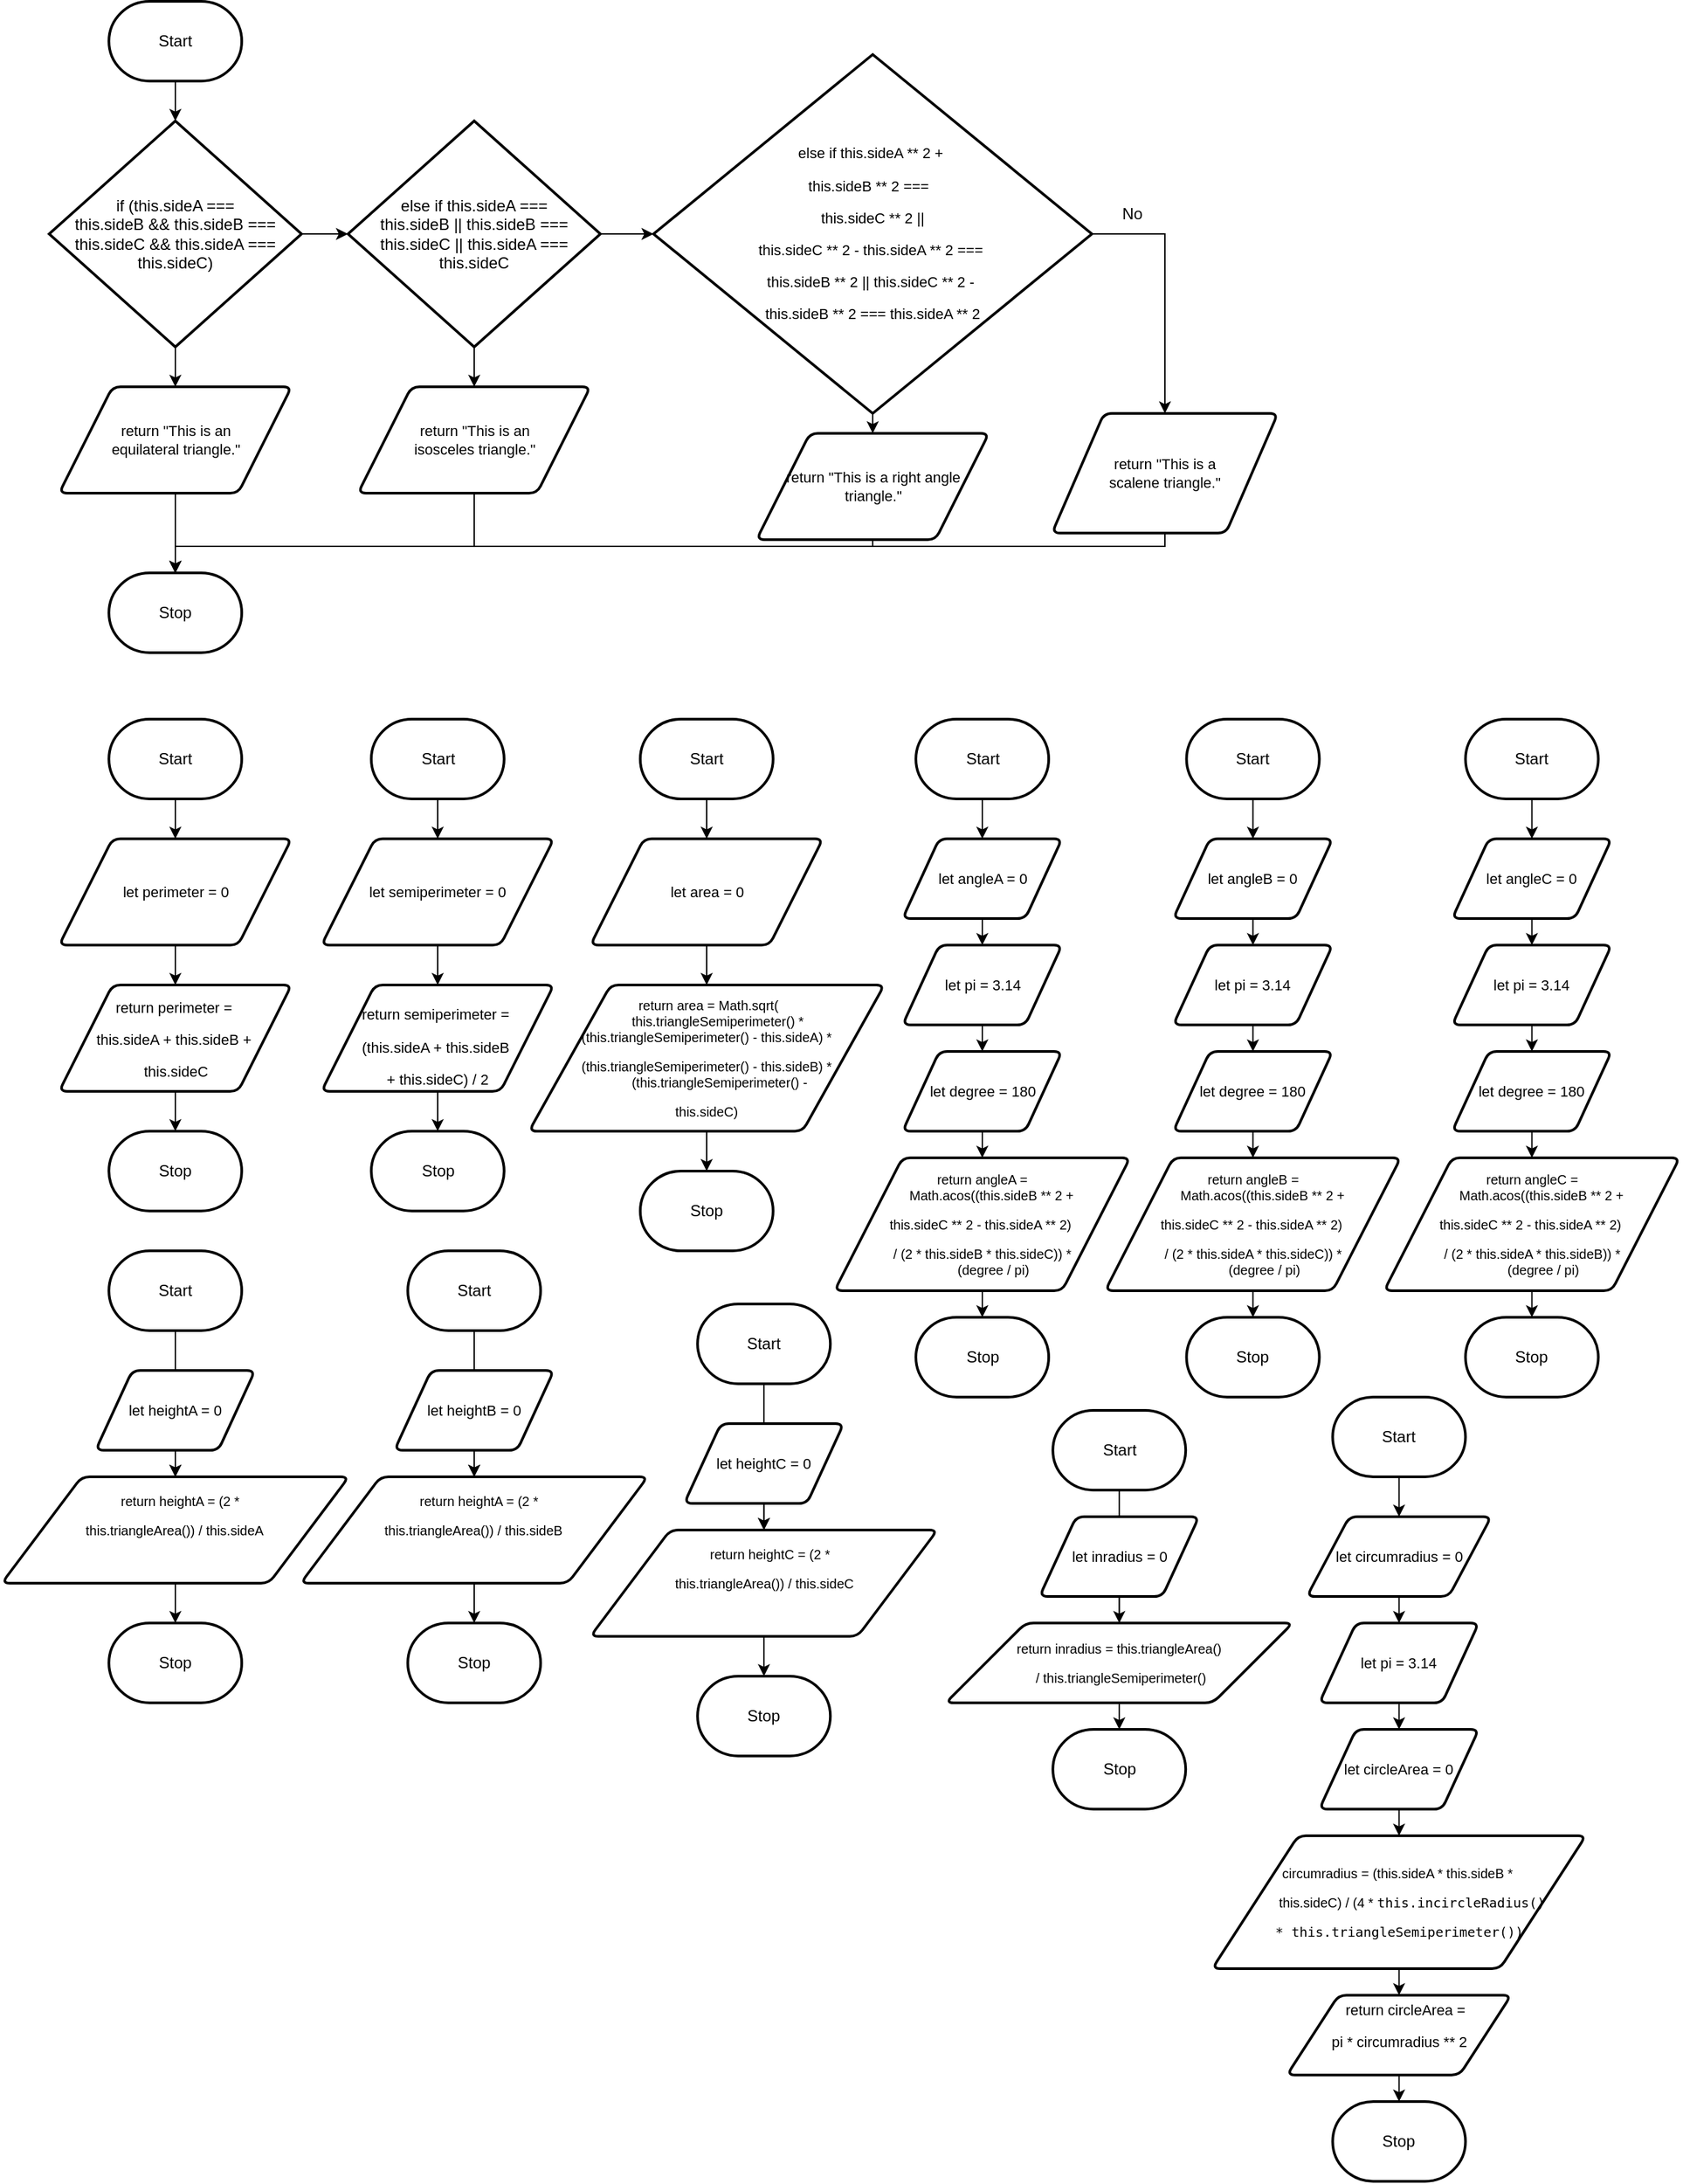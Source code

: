 <mxfile>
    <diagram id="XbohCqr-4OWFWVRMvJf-" name="Page-1">
        <mxGraphModel dx="1082" dy="749" grid="1" gridSize="10" guides="1" tooltips="1" connect="1" arrows="1" fold="1" page="1" pageScale="1" pageWidth="850" pageHeight="1100" math="0" shadow="0">
            <root>
                <mxCell id="0"/>
                <mxCell id="1" parent="0"/>
                <mxCell id="4" value="" style="edgeStyle=none;html=1;fontFamily=Helvetica;" parent="1" source="2" target="3" edge="1">
                    <mxGeometry relative="1" as="geometry"/>
                </mxCell>
                <mxCell id="2" value="Start" style="strokeWidth=2;html=1;shape=mxgraph.flowchart.terminator;whiteSpace=wrap;" parent="1" vertex="1">
                    <mxGeometry x="110" y="60" width="100" height="60" as="geometry"/>
                </mxCell>
                <mxCell id="7" value="" style="edgeStyle=none;html=1;fontFamily=Helvetica;fontSize=11;" parent="1" source="3" target="5" edge="1">
                    <mxGeometry relative="1" as="geometry"/>
                </mxCell>
                <mxCell id="14" value="" style="edgeStyle=none;html=1;fontFamily=Helvetica;fontSize=11;" parent="1" source="3" target="12" edge="1">
                    <mxGeometry relative="1" as="geometry"/>
                </mxCell>
                <mxCell id="3" value="&lt;font color=&quot;#000000&quot;&gt;&lt;span class=&quot;pl-k&quot; style=&quot;box-sizing: border-box&quot;&gt;if&lt;/span&gt; &lt;span class=&quot;pl-kos&quot; style=&quot;box-sizing: border-box&quot;&gt;(&lt;/span&gt;&lt;span class=&quot;pl-smi&quot; style=&quot;box-sizing: border-box&quot;&gt;this&lt;/span&gt;&lt;span class=&quot;pl-kos&quot; style=&quot;box-sizing: border-box&quot;&gt;.&lt;/span&gt;&lt;span class=&quot;pl-c1&quot; style=&quot;box-sizing: border-box&quot;&gt;sideA&lt;/span&gt; &lt;span class=&quot;pl-c1&quot; style=&quot;box-sizing: border-box&quot;&gt;===&lt;/span&gt; &lt;br&gt;&lt;span class=&quot;pl-smi&quot; style=&quot;box-sizing: border-box&quot;&gt;this&lt;/span&gt;&lt;span class=&quot;pl-kos&quot; style=&quot;box-sizing: border-box&quot;&gt;.&lt;/span&gt;&lt;span class=&quot;pl-c1&quot; style=&quot;box-sizing: border-box&quot;&gt;sideB&lt;/span&gt; &lt;span class=&quot;pl-c1&quot; style=&quot;box-sizing: border-box&quot;&gt;&amp;amp;&amp;amp;&lt;/span&gt; &lt;span class=&quot;pl-smi&quot; style=&quot;box-sizing: border-box&quot;&gt;this&lt;/span&gt;&lt;span class=&quot;pl-kos&quot; style=&quot;box-sizing: border-box&quot;&gt;.&lt;/span&gt;&lt;span class=&quot;pl-c1&quot; style=&quot;box-sizing: border-box&quot;&gt;sideB&lt;/span&gt; &lt;span class=&quot;pl-c1&quot; style=&quot;box-sizing: border-box&quot;&gt;===&lt;/span&gt; &lt;br&gt;&lt;span class=&quot;pl-smi&quot; style=&quot;box-sizing: border-box&quot;&gt;this&lt;/span&gt;&lt;span class=&quot;pl-kos&quot; style=&quot;box-sizing: border-box&quot;&gt;.&lt;/span&gt;&lt;span class=&quot;pl-c1&quot; style=&quot;box-sizing: border-box&quot;&gt;sideC&lt;/span&gt; &lt;span class=&quot;pl-c1&quot; style=&quot;box-sizing: border-box&quot;&gt;&amp;amp;&amp;amp;&lt;/span&gt; &lt;span class=&quot;pl-smi&quot; style=&quot;box-sizing: border-box&quot;&gt;this&lt;/span&gt;&lt;span class=&quot;pl-kos&quot; style=&quot;box-sizing: border-box&quot;&gt;.&lt;/span&gt;&lt;span class=&quot;pl-c1&quot; style=&quot;box-sizing: border-box&quot;&gt;sideA&lt;/span&gt; &lt;span class=&quot;pl-c1&quot; style=&quot;box-sizing: border-box&quot;&gt;===&lt;/span&gt; &lt;span class=&quot;pl-smi&quot; style=&quot;box-sizing: border-box&quot;&gt;this&lt;/span&gt;&lt;span class=&quot;pl-kos&quot; style=&quot;box-sizing: border-box&quot;&gt;.&lt;/span&gt;&lt;span class=&quot;pl-c1&quot; style=&quot;box-sizing: border-box&quot;&gt;sideC&lt;/span&gt;&lt;span class=&quot;pl-kos&quot; style=&quot;box-sizing: border-box&quot;&gt;)&lt;/span&gt;&lt;/font&gt;" style="strokeWidth=2;html=1;shape=mxgraph.flowchart.decision;whiteSpace=wrap;" parent="1" vertex="1">
                    <mxGeometry x="65" y="150" width="190" height="170" as="geometry"/>
                </mxCell>
                <mxCell id="8" value="" style="edgeStyle=none;html=1;fontFamily=Helvetica;fontSize=11;" parent="1" source="5" target="6" edge="1">
                    <mxGeometry relative="1" as="geometry"/>
                </mxCell>
                <mxCell id="13" value="" style="edgeStyle=none;html=1;fontFamily=Helvetica;fontSize=11;" parent="1" source="5" target="10" edge="1">
                    <mxGeometry relative="1" as="geometry"/>
                </mxCell>
                <mxCell id="5" value="&lt;font color=&quot;#000000&quot;&gt;&lt;span class=&quot;pl-k&quot; style=&quot;box-sizing: border-box ; font-family: , , &amp;#34;sf mono&amp;#34; , &amp;#34;menlo&amp;#34; , &amp;#34;consolas&amp;#34; , &amp;#34;liberation mono&amp;#34; , monospace&quot;&gt;else&lt;/span&gt; &lt;span class=&quot;pl-k&quot; style=&quot;box-sizing: border-box ; font-family: , , &amp;#34;sf mono&amp;#34; , &amp;#34;menlo&amp;#34; , &amp;#34;consolas&amp;#34; , &amp;#34;liberation mono&amp;#34; , monospace&quot;&gt;if&lt;/span&gt; &lt;span class=&quot;pl-smi&quot; style=&quot;box-sizing: border-box&quot;&gt;this&lt;/span&gt;&lt;span class=&quot;pl-kos&quot; style=&quot;box-sizing: border-box&quot;&gt;.&lt;/span&gt;&lt;span class=&quot;pl-c1&quot; style=&quot;box-sizing: border-box ; font-family: , , &amp;#34;sf mono&amp;#34; , &amp;#34;menlo&amp;#34; , &amp;#34;consolas&amp;#34; , &amp;#34;liberation mono&amp;#34; , monospace&quot;&gt;sideA&lt;/span&gt; &lt;span class=&quot;pl-c1&quot; style=&quot;box-sizing: border-box ; font-family: , , &amp;#34;sf mono&amp;#34; , &amp;#34;menlo&amp;#34; , &amp;#34;consolas&amp;#34; , &amp;#34;liberation mono&amp;#34; , monospace&quot;&gt;===&lt;/span&gt; &lt;br&gt;&lt;span class=&quot;pl-smi&quot; style=&quot;box-sizing: border-box&quot;&gt;this&lt;/span&gt;&lt;span class=&quot;pl-kos&quot; style=&quot;box-sizing: border-box&quot;&gt;.&lt;/span&gt;&lt;span class=&quot;pl-c1&quot; style=&quot;box-sizing: border-box ; font-family: , , &amp;#34;sf mono&amp;#34; , &amp;#34;menlo&amp;#34; , &amp;#34;consolas&amp;#34; , &amp;#34;liberation mono&amp;#34; , monospace&quot;&gt;sideB&lt;/span&gt; &lt;span class=&quot;pl-c1&quot; style=&quot;box-sizing: border-box ; font-family: , , &amp;#34;sf mono&amp;#34; , &amp;#34;menlo&amp;#34; , &amp;#34;consolas&amp;#34; , &amp;#34;liberation mono&amp;#34; , monospace&quot;&gt;||&lt;/span&gt; &lt;span class=&quot;pl-smi&quot; style=&quot;box-sizing: border-box&quot;&gt;this&lt;/span&gt;&lt;span class=&quot;pl-kos&quot; style=&quot;box-sizing: border-box&quot;&gt;.&lt;/span&gt;&lt;span class=&quot;pl-c1&quot; style=&quot;box-sizing: border-box ; font-family: , , &amp;#34;sf mono&amp;#34; , &amp;#34;menlo&amp;#34; , &amp;#34;consolas&amp;#34; , &amp;#34;liberation mono&amp;#34; , monospace&quot;&gt;sideB&lt;/span&gt; &lt;span class=&quot;pl-c1&quot; style=&quot;box-sizing: border-box ; font-family: , , &amp;#34;sf mono&amp;#34; , &amp;#34;menlo&amp;#34; , &amp;#34;consolas&amp;#34; , &amp;#34;liberation mono&amp;#34; , monospace&quot;&gt;===&lt;/span&gt; &lt;br&gt;&lt;span class=&quot;pl-smi&quot; style=&quot;box-sizing: border-box&quot;&gt;this&lt;/span&gt;&lt;span class=&quot;pl-kos&quot; style=&quot;box-sizing: border-box&quot;&gt;.&lt;/span&gt;&lt;span class=&quot;pl-c1&quot; style=&quot;box-sizing: border-box ; font-family: , , &amp;#34;sf mono&amp;#34; , &amp;#34;menlo&amp;#34; , &amp;#34;consolas&amp;#34; , &amp;#34;liberation mono&amp;#34; , monospace&quot;&gt;sideC&lt;/span&gt; &lt;span class=&quot;pl-c1&quot; style=&quot;box-sizing: border-box ; font-family: , , &amp;#34;sf mono&amp;#34; , &amp;#34;menlo&amp;#34; , &amp;#34;consolas&amp;#34; , &amp;#34;liberation mono&amp;#34; , monospace&quot;&gt;||&lt;/span&gt; &lt;span class=&quot;pl-smi&quot; style=&quot;box-sizing: border-box&quot;&gt;this&lt;/span&gt;&lt;span class=&quot;pl-kos&quot; style=&quot;box-sizing: border-box&quot;&gt;.&lt;/span&gt;&lt;span class=&quot;pl-c1&quot; style=&quot;box-sizing: border-box ; font-family: , , &amp;#34;sf mono&amp;#34; , &amp;#34;menlo&amp;#34; , &amp;#34;consolas&amp;#34; , &amp;#34;liberation mono&amp;#34; , monospace&quot;&gt;sideA&lt;/span&gt; &lt;span class=&quot;pl-c1&quot; style=&quot;box-sizing: border-box ; font-family: , , &amp;#34;sf mono&amp;#34; , &amp;#34;menlo&amp;#34; , &amp;#34;consolas&amp;#34; , &amp;#34;liberation mono&amp;#34; , monospace&quot;&gt;===&lt;/span&gt; &lt;span class=&quot;pl-smi&quot; style=&quot;box-sizing: border-box&quot;&gt;this&lt;/span&gt;&lt;span class=&quot;pl-kos&quot; style=&quot;box-sizing: border-box&quot;&gt;.&lt;/span&gt;&lt;span class=&quot;pl-c1&quot; style=&quot;box-sizing: border-box ; font-family: , , &amp;#34;sf mono&amp;#34; , &amp;#34;menlo&amp;#34; , &amp;#34;consolas&amp;#34; , &amp;#34;liberation mono&amp;#34; , monospace&quot;&gt;sideC&lt;/span&gt;&lt;/font&gt;" style="strokeWidth=2;html=1;shape=mxgraph.flowchart.decision;whiteSpace=wrap;" parent="1" vertex="1">
                    <mxGeometry x="290" y="150" width="190" height="170" as="geometry"/>
                </mxCell>
                <mxCell id="16" value="" style="edgeStyle=none;html=1;fontFamily=Helvetica;fontSize=11;" parent="1" source="6" target="15" edge="1">
                    <mxGeometry relative="1" as="geometry"/>
                </mxCell>
                <mxCell id="19" style="edgeStyle=none;rounded=0;html=1;entryX=0.5;entryY=0;entryDx=0;entryDy=0;exitX=1;exitY=0.5;exitDx=0;exitDy=0;exitPerimeter=0;" parent="1" source="6" target="17" edge="1">
                    <mxGeometry relative="1" as="geometry">
                        <Array as="points">
                            <mxPoint x="905" y="235"/>
                        </Array>
                    </mxGeometry>
                </mxCell>
                <mxCell id="6" value="&lt;pre style=&quot;overflow-wrap: break-word ; font-size: 11px&quot;&gt;&lt;font face=&quot;Helvetica&quot; style=&quot;font-size: 11px&quot; color=&quot;#000000&quot;&gt;else if this.sideA ** 2 + &lt;/font&gt;&lt;/pre&gt;&lt;pre style=&quot;overflow-wrap: break-word ; font-size: 11px&quot;&gt;&lt;font face=&quot;Helvetica&quot; style=&quot;font-size: 11px&quot; color=&quot;#000000&quot;&gt;this.sideB ** 2 ===  &lt;/font&gt;&lt;/pre&gt;&lt;pre style=&quot;overflow-wrap: break-word ; font-size: 11px&quot;&gt;&lt;font face=&quot;Helvetica&quot; style=&quot;font-size: 11px&quot; color=&quot;#000000&quot;&gt;this.sideC ** 2 ||&lt;/font&gt;&lt;/pre&gt;&lt;pre style=&quot;overflow-wrap: break-word ; font-size: 11px&quot;&gt;&lt;font face=&quot;Helvetica&quot; style=&quot;font-size: 11px&quot; color=&quot;#000000&quot;&gt;this.sideC ** 2 - this.sideA ** 2 === &lt;/font&gt;&lt;/pre&gt;&lt;pre style=&quot;overflow-wrap: break-word ; font-size: 11px&quot;&gt;&lt;font face=&quot;Helvetica&quot; style=&quot;font-size: 11px&quot; color=&quot;#000000&quot;&gt;this.sideB ** 2 || this.sideC ** 2 - &lt;/font&gt;&lt;/pre&gt;&lt;pre style=&quot;overflow-wrap: break-word ; font-size: 11px&quot;&gt;&lt;font face=&quot;Helvetica&quot; style=&quot;font-size: 11px&quot; color=&quot;#000000&quot;&gt;this.sideB ** 2 === this.sideA ** 2&lt;/font&gt;&lt;span style=&quot;color: rgb(255 , 255 , 255) ; font-size: 11px&quot;&gt;&lt;br&gt;&lt;/span&gt;&lt;/pre&gt;" style="strokeWidth=2;html=1;shape=mxgraph.flowchart.decision;whiteSpace=wrap;" parent="1" vertex="1">
                    <mxGeometry x="520" y="100" width="330" height="270" as="geometry"/>
                </mxCell>
                <mxCell id="22" style="edgeStyle=none;rounded=0;html=1;entryX=0.5;entryY=0;entryDx=0;entryDy=0;entryPerimeter=0;" parent="1" source="10" target="20" edge="1">
                    <mxGeometry relative="1" as="geometry">
                        <Array as="points">
                            <mxPoint x="385" y="470"/>
                            <mxPoint x="160" y="470"/>
                        </Array>
                    </mxGeometry>
                </mxCell>
                <mxCell id="10" value="return &quot;This is an &lt;br&gt;isosceles triangle.&quot;" style="shape=parallelogram;html=1;strokeWidth=2;perimeter=parallelogramPerimeter;whiteSpace=wrap;rounded=1;arcSize=12;size=0.23;labelBackgroundColor=none;fontFamily=Helvetica;fontSize=11;" parent="1" vertex="1">
                    <mxGeometry x="297.5" y="350" width="175" height="80" as="geometry"/>
                </mxCell>
                <mxCell id="21" value="" style="edgeStyle=none;rounded=0;html=1;" parent="1" source="12" target="20" edge="1">
                    <mxGeometry relative="1" as="geometry"/>
                </mxCell>
                <mxCell id="12" value="return &quot;This is an &lt;br&gt;equilateral triangle.&quot;" style="shape=parallelogram;html=1;strokeWidth=2;perimeter=parallelogramPerimeter;whiteSpace=wrap;rounded=1;arcSize=12;size=0.23;labelBackgroundColor=none;fontFamily=Helvetica;fontSize=11;" parent="1" vertex="1">
                    <mxGeometry x="72.5" y="350" width="175" height="80" as="geometry"/>
                </mxCell>
                <mxCell id="24" style="edgeStyle=none;rounded=0;html=1;entryX=0.5;entryY=0;entryDx=0;entryDy=0;entryPerimeter=0;" parent="1" source="15" target="20" edge="1">
                    <mxGeometry relative="1" as="geometry">
                        <Array as="points">
                            <mxPoint x="685" y="470"/>
                            <mxPoint x="160" y="470"/>
                        </Array>
                    </mxGeometry>
                </mxCell>
                <mxCell id="15" value="return &quot;This is a right angle triangle.&quot;" style="shape=parallelogram;html=1;strokeWidth=2;perimeter=parallelogramPerimeter;whiteSpace=wrap;rounded=1;arcSize=12;size=0.23;labelBackgroundColor=none;fontFamily=Helvetica;fontSize=11;" parent="1" vertex="1">
                    <mxGeometry x="597.5" y="385" width="175" height="80" as="geometry"/>
                </mxCell>
                <mxCell id="25" style="edgeStyle=none;rounded=0;html=1;entryX=0.5;entryY=0;entryDx=0;entryDy=0;entryPerimeter=0;" parent="1" source="17" target="20" edge="1">
                    <mxGeometry relative="1" as="geometry">
                        <Array as="points">
                            <mxPoint x="905" y="470"/>
                            <mxPoint x="160" y="470"/>
                        </Array>
                    </mxGeometry>
                </mxCell>
                <mxCell id="17" value="return &quot;This is a &lt;br&gt;scalene triangle.&quot;" style="shape=parallelogram;html=1;strokeWidth=2;perimeter=parallelogramPerimeter;whiteSpace=wrap;rounded=1;arcSize=12;size=0.23;labelBackgroundColor=none;fontFamily=Helvetica;fontSize=11;" parent="1" vertex="1">
                    <mxGeometry x="820" y="370" width="170" height="90" as="geometry"/>
                </mxCell>
                <mxCell id="20" value="Stop" style="strokeWidth=2;html=1;shape=mxgraph.flowchart.terminator;whiteSpace=wrap;" parent="1" vertex="1">
                    <mxGeometry x="110" y="490" width="100" height="60" as="geometry"/>
                </mxCell>
                <mxCell id="29" value="" style="edgeStyle=none;rounded=0;html=1;" parent="1" source="27" target="28" edge="1">
                    <mxGeometry relative="1" as="geometry"/>
                </mxCell>
                <mxCell id="27" value="Start" style="strokeWidth=2;html=1;shape=mxgraph.flowchart.terminator;whiteSpace=wrap;" parent="1" vertex="1">
                    <mxGeometry x="110" y="600" width="100" height="60" as="geometry"/>
                </mxCell>
                <mxCell id="31" value="" style="edgeStyle=none;rounded=0;html=1;fontFamily=Helvetica;" parent="1" source="28" target="30" edge="1">
                    <mxGeometry relative="1" as="geometry"/>
                </mxCell>
                <mxCell id="28" value="let perimeter = 0" style="shape=parallelogram;html=1;strokeWidth=2;perimeter=parallelogramPerimeter;whiteSpace=wrap;rounded=1;arcSize=12;size=0.23;labelBackgroundColor=none;fontFamily=Helvetica;fontSize=11;" parent="1" vertex="1">
                    <mxGeometry x="72.5" y="690" width="175" height="80" as="geometry"/>
                </mxCell>
                <mxCell id="33" value="" style="edgeStyle=none;rounded=0;html=1;fontFamily=Helvetica;" parent="1" source="30" target="32" edge="1">
                    <mxGeometry relative="1" as="geometry"/>
                </mxCell>
                <mxCell id="30" value="&lt;font color=&quot;#000000&quot;&gt;&lt;br&gt;return perimeter =&amp;nbsp;&lt;br&gt;&lt;/font&gt;&lt;pre style=&quot;overflow-wrap: break-word&quot;&gt;&lt;font face=&quot;Helvetica&quot; color=&quot;#000000&quot;&gt;this.sideA + this.sideB + &lt;/font&gt;&lt;/pre&gt;&lt;pre style=&quot;overflow-wrap: break-word&quot;&gt;&lt;font face=&quot;Helvetica&quot; color=&quot;#000000&quot;&gt;this.sideC&lt;/font&gt;&lt;/pre&gt;" style="shape=parallelogram;html=1;strokeWidth=2;perimeter=parallelogramPerimeter;whiteSpace=wrap;rounded=1;arcSize=12;size=0.23;labelBackgroundColor=none;fontFamily=Helvetica;fontSize=11;" parent="1" vertex="1">
                    <mxGeometry x="72.5" y="800" width="175" height="80" as="geometry"/>
                </mxCell>
                <mxCell id="32" value="Stop" style="strokeWidth=2;html=1;shape=mxgraph.flowchart.terminator;whiteSpace=wrap;" parent="1" vertex="1">
                    <mxGeometry x="110" y="910" width="100" height="60" as="geometry"/>
                </mxCell>
                <mxCell id="34" value="" style="edgeStyle=none;rounded=0;html=1;" parent="1" source="35" target="37" edge="1">
                    <mxGeometry relative="1" as="geometry"/>
                </mxCell>
                <mxCell id="35" value="Start" style="strokeWidth=2;html=1;shape=mxgraph.flowchart.terminator;whiteSpace=wrap;" parent="1" vertex="1">
                    <mxGeometry x="307.5" y="600" width="100" height="60" as="geometry"/>
                </mxCell>
                <mxCell id="36" value="" style="edgeStyle=none;rounded=0;html=1;fontFamily=Helvetica;" parent="1" source="37" target="39" edge="1">
                    <mxGeometry relative="1" as="geometry"/>
                </mxCell>
                <mxCell id="37" value="let semiperimeter = 0" style="shape=parallelogram;html=1;strokeWidth=2;perimeter=parallelogramPerimeter;whiteSpace=wrap;rounded=1;arcSize=12;size=0.23;labelBackgroundColor=none;fontFamily=Helvetica;fontSize=11;" parent="1" vertex="1">
                    <mxGeometry x="270" y="690" width="175" height="80" as="geometry"/>
                </mxCell>
                <mxCell id="38" value="" style="edgeStyle=none;rounded=0;html=1;fontFamily=Helvetica;" parent="1" source="39" target="40" edge="1">
                    <mxGeometry relative="1" as="geometry"/>
                </mxCell>
                <mxCell id="39" value="&lt;font color=&quot;#000000&quot;&gt;&lt;br&gt;&lt;/font&gt;&lt;pre style=&quot;overflow-wrap: break-word&quot;&gt;&lt;font face=&quot;Helvetica&quot; color=&quot;#000000&quot;&gt;return semiperimeter = &lt;/font&gt;&lt;/pre&gt;&lt;pre style=&quot;overflow-wrap: break-word&quot;&gt;&lt;font face=&quot;Helvetica&quot; color=&quot;#000000&quot;&gt;(this.sideA + this.sideB &lt;/font&gt;&lt;/pre&gt;&lt;pre style=&quot;overflow-wrap: break-word&quot;&gt;&lt;font face=&quot;Helvetica&quot; color=&quot;#000000&quot;&gt;+ this.sideC) / 2&lt;/font&gt;&lt;/pre&gt;" style="shape=parallelogram;html=1;strokeWidth=2;perimeter=parallelogramPerimeter;whiteSpace=wrap;rounded=1;arcSize=12;size=0.23;labelBackgroundColor=none;fontFamily=Helvetica;fontSize=11;" parent="1" vertex="1">
                    <mxGeometry x="270" y="800" width="175" height="80" as="geometry"/>
                </mxCell>
                <mxCell id="40" value="Stop" style="strokeWidth=2;html=1;shape=mxgraph.flowchart.terminator;whiteSpace=wrap;" parent="1" vertex="1">
                    <mxGeometry x="307.5" y="910" width="100" height="60" as="geometry"/>
                </mxCell>
                <mxCell id="41" value="" style="edgeStyle=none;rounded=0;html=1;" parent="1" source="42" target="44" edge="1">
                    <mxGeometry relative="1" as="geometry"/>
                </mxCell>
                <mxCell id="42" value="Start" style="strokeWidth=2;html=1;shape=mxgraph.flowchart.terminator;whiteSpace=wrap;" parent="1" vertex="1">
                    <mxGeometry x="510" y="600" width="100" height="60" as="geometry"/>
                </mxCell>
                <mxCell id="48" value="" style="edgeStyle=none;rounded=0;html=1;fontFamily=Helvetica;fontSize=10;" parent="1" source="44" target="46" edge="1">
                    <mxGeometry relative="1" as="geometry"/>
                </mxCell>
                <mxCell id="44" value="let area = 0" style="shape=parallelogram;html=1;strokeWidth=2;perimeter=parallelogramPerimeter;whiteSpace=wrap;rounded=1;arcSize=12;size=0.23;labelBackgroundColor=none;fontFamily=Helvetica;fontSize=11;" parent="1" vertex="1">
                    <mxGeometry x="472.5" y="690" width="175" height="80" as="geometry"/>
                </mxCell>
                <mxCell id="49" value="" style="edgeStyle=none;rounded=0;html=1;fontFamily=Helvetica;fontSize=10;" parent="1" source="46" target="47" edge="1">
                    <mxGeometry relative="1" as="geometry"/>
                </mxCell>
                <mxCell id="46" value="&lt;pre style=&quot;overflow-wrap: break-word ; font-size: 10px&quot;&gt;&lt;font face=&quot;Helvetica&quot; style=&quot;font-size: 10px&quot; color=&quot;#000000&quot;&gt; return area = Math.sqrt(&lt;br&gt;      this.triangleSemiperimeter() *&lt;br&gt;        (this.triangleSemiperimeter() - this.sideA) *        &lt;/font&gt;&lt;/pre&gt;&lt;pre style=&quot;overflow-wrap: break-word ; font-size: 10px&quot;&gt;&lt;font face=&quot;Helvetica&quot; style=&quot;font-size: 10px&quot; color=&quot;#000000&quot;&gt;(this.triangleSemiperimeter() - this.sideB) *&lt;br&gt;        (this.triangleSemiperimeter() - &lt;/font&gt;&lt;/pre&gt;&lt;pre style=&quot;overflow-wrap: break-word ; font-size: 10px&quot;&gt;&lt;font face=&quot;Helvetica&quot; style=&quot;font-size: 10px&quot; color=&quot;#000000&quot;&gt;this.sideC)&lt;/font&gt;&lt;/pre&gt;" style="shape=parallelogram;html=1;strokeWidth=2;perimeter=parallelogramPerimeter;whiteSpace=wrap;rounded=1;arcSize=12;size=0.23;labelBackgroundColor=none;fontFamily=Helvetica;fontSize=11;" parent="1" vertex="1">
                    <mxGeometry x="426.25" y="800" width="267.5" height="110" as="geometry"/>
                </mxCell>
                <mxCell id="47" value="Stop" style="strokeWidth=2;html=1;shape=mxgraph.flowchart.terminator;whiteSpace=wrap;" parent="1" vertex="1">
                    <mxGeometry x="510" y="940" width="100" height="60" as="geometry"/>
                </mxCell>
                <mxCell id="51" value="" style="edgeStyle=none;rounded=0;html=1;" parent="1" source="52" target="54" edge="1">
                    <mxGeometry relative="1" as="geometry"/>
                </mxCell>
                <mxCell id="52" value="Start" style="strokeWidth=2;html=1;shape=mxgraph.flowchart.terminator;whiteSpace=wrap;" parent="1" vertex="1">
                    <mxGeometry x="717.5" y="600" width="100" height="60" as="geometry"/>
                </mxCell>
                <mxCell id="60" value="" style="edgeStyle=none;rounded=0;html=1;fontFamily=Helvetica;fontSize=10;" parent="1" source="54" target="59" edge="1">
                    <mxGeometry relative="1" as="geometry"/>
                </mxCell>
                <mxCell id="54" value="let angleA = 0" style="shape=parallelogram;html=1;strokeWidth=2;perimeter=parallelogramPerimeter;whiteSpace=wrap;rounded=1;arcSize=12;size=0.23;labelBackgroundColor=none;fontFamily=Helvetica;fontSize=11;" parent="1" vertex="1">
                    <mxGeometry x="707.5" y="690" width="120" height="60" as="geometry"/>
                </mxCell>
                <mxCell id="57" value="Stop" style="strokeWidth=2;html=1;shape=mxgraph.flowchart.terminator;whiteSpace=wrap;" parent="1" vertex="1">
                    <mxGeometry x="717.5" y="1050" width="100" height="60" as="geometry"/>
                </mxCell>
                <mxCell id="62" value="" style="edgeStyle=none;rounded=0;html=1;fontFamily=Helvetica;fontSize=10;" parent="1" source="59" target="61" edge="1">
                    <mxGeometry relative="1" as="geometry"/>
                </mxCell>
                <mxCell id="59" value="let pi = 3.14" style="shape=parallelogram;html=1;strokeWidth=2;perimeter=parallelogramPerimeter;whiteSpace=wrap;rounded=1;arcSize=12;size=0.23;labelBackgroundColor=none;fontFamily=Helvetica;fontSize=11;" parent="1" vertex="1">
                    <mxGeometry x="707.5" y="770" width="120" height="60" as="geometry"/>
                </mxCell>
                <mxCell id="64" value="" style="edgeStyle=none;html=1;fontFamily=Helvetica;" parent="1" source="61" target="63" edge="1">
                    <mxGeometry relative="1" as="geometry"/>
                </mxCell>
                <mxCell id="61" value="let degree = 180" style="shape=parallelogram;html=1;strokeWidth=2;perimeter=parallelogramPerimeter;whiteSpace=wrap;rounded=1;arcSize=12;size=0.23;labelBackgroundColor=none;fontFamily=Helvetica;fontSize=11;" parent="1" vertex="1">
                    <mxGeometry x="707.5" y="850" width="120" height="60" as="geometry"/>
                </mxCell>
                <mxCell id="65" value="" style="edgeStyle=none;html=1;fontFamily=Helvetica;" parent="1" source="63" target="57" edge="1">
                    <mxGeometry relative="1" as="geometry"/>
                </mxCell>
                <mxCell id="63" value="&lt;pre style=&quot;overflow-wrap: break-word ; font-size: 10px&quot;&gt;&lt;pre style=&quot;overflow-wrap: break-word&quot;&gt;&lt;font face=&quot;Helvetica&quot; color=&quot;#000000&quot;&gt;return angleA =&lt;br&gt;      Math.acos((this.sideB ** 2 + &lt;/font&gt;&lt;/pre&gt;&lt;pre style=&quot;overflow-wrap: break-word&quot;&gt;&lt;font face=&quot;Helvetica&quot; color=&quot;#000000&quot;&gt;this.sideC ** 2 - this.sideA ** 2) &lt;/font&gt;&lt;/pre&gt;&lt;pre style=&quot;overflow-wrap: break-word&quot;&gt;&lt;font face=&quot;Helvetica&quot; color=&quot;#000000&quot;&gt;/ (2 * this.sideB * this.sideC)) *&lt;br&gt;      (degree / pi)&lt;/font&gt;&lt;/pre&gt;&lt;/pre&gt;" style="shape=parallelogram;html=1;strokeWidth=2;perimeter=parallelogramPerimeter;whiteSpace=wrap;rounded=1;arcSize=12;size=0.23;labelBackgroundColor=none;fontFamily=Helvetica;fontSize=11;" parent="1" vertex="1">
                    <mxGeometry x="656.25" y="930" width="222.5" height="100" as="geometry"/>
                </mxCell>
                <mxCell id="66" value="" style="edgeStyle=none;rounded=0;html=1;" parent="1" source="67" target="69" edge="1">
                    <mxGeometry relative="1" as="geometry"/>
                </mxCell>
                <mxCell id="67" value="Start" style="strokeWidth=2;html=1;shape=mxgraph.flowchart.terminator;whiteSpace=wrap;" parent="1" vertex="1">
                    <mxGeometry x="921.25" y="600" width="100" height="60" as="geometry"/>
                </mxCell>
                <mxCell id="68" value="" style="edgeStyle=none;rounded=0;html=1;fontFamily=Helvetica;fontSize=10;" parent="1" source="69" target="72" edge="1">
                    <mxGeometry relative="1" as="geometry"/>
                </mxCell>
                <mxCell id="69" value="let angleB = 0" style="shape=parallelogram;html=1;strokeWidth=2;perimeter=parallelogramPerimeter;whiteSpace=wrap;rounded=1;arcSize=12;size=0.23;labelBackgroundColor=none;fontFamily=Helvetica;fontSize=11;" parent="1" vertex="1">
                    <mxGeometry x="911.25" y="690" width="120" height="60" as="geometry"/>
                </mxCell>
                <mxCell id="70" value="Stop" style="strokeWidth=2;html=1;shape=mxgraph.flowchart.terminator;whiteSpace=wrap;" parent="1" vertex="1">
                    <mxGeometry x="921.25" y="1050" width="100" height="60" as="geometry"/>
                </mxCell>
                <mxCell id="71" value="" style="edgeStyle=none;rounded=0;html=1;fontFamily=Helvetica;fontSize=10;" parent="1" source="72" target="74" edge="1">
                    <mxGeometry relative="1" as="geometry"/>
                </mxCell>
                <mxCell id="72" value="let pi = 3.14" style="shape=parallelogram;html=1;strokeWidth=2;perimeter=parallelogramPerimeter;whiteSpace=wrap;rounded=1;arcSize=12;size=0.23;labelBackgroundColor=none;fontFamily=Helvetica;fontSize=11;" parent="1" vertex="1">
                    <mxGeometry x="911.25" y="770" width="120" height="60" as="geometry"/>
                </mxCell>
                <mxCell id="73" value="" style="edgeStyle=none;html=1;fontFamily=Helvetica;" parent="1" source="74" target="76" edge="1">
                    <mxGeometry relative="1" as="geometry"/>
                </mxCell>
                <mxCell id="74" value="let degree = 180" style="shape=parallelogram;html=1;strokeWidth=2;perimeter=parallelogramPerimeter;whiteSpace=wrap;rounded=1;arcSize=12;size=0.23;labelBackgroundColor=none;fontFamily=Helvetica;fontSize=11;" parent="1" vertex="1">
                    <mxGeometry x="911.25" y="850" width="120" height="60" as="geometry"/>
                </mxCell>
                <mxCell id="75" value="" style="edgeStyle=none;html=1;fontFamily=Helvetica;" parent="1" source="76" target="70" edge="1">
                    <mxGeometry relative="1" as="geometry"/>
                </mxCell>
                <mxCell id="76" value="&lt;pre style=&quot;overflow-wrap: break-word ; font-size: 10px&quot;&gt;&lt;pre style=&quot;overflow-wrap: break-word&quot;&gt;&lt;font face=&quot;Helvetica&quot; color=&quot;#000000&quot;&gt;return angleB =&lt;br&gt;      Math.acos((this.sideB ** 2 + &lt;/font&gt;&lt;/pre&gt;&lt;pre style=&quot;overflow-wrap: break-word&quot;&gt;&lt;font face=&quot;Helvetica&quot; color=&quot;#000000&quot;&gt;this.sideC ** 2 - this.sideA ** 2) &lt;/font&gt;&lt;/pre&gt;&lt;pre style=&quot;overflow-wrap: break-word&quot;&gt;&lt;font face=&quot;Helvetica&quot; color=&quot;#000000&quot;&gt;/ (2 * this.sideA * this.sideC)) *&lt;br&gt;      (degree / pi)&lt;/font&gt;&lt;/pre&gt;&lt;/pre&gt;" style="shape=parallelogram;html=1;strokeWidth=2;perimeter=parallelogramPerimeter;whiteSpace=wrap;rounded=1;arcSize=12;size=0.23;labelBackgroundColor=none;fontFamily=Helvetica;fontSize=11;" parent="1" vertex="1">
                    <mxGeometry x="860" y="930" width="222.5" height="100" as="geometry"/>
                </mxCell>
                <mxCell id="77" value="" style="edgeStyle=none;rounded=0;html=1;" parent="1" source="78" target="80" edge="1">
                    <mxGeometry relative="1" as="geometry"/>
                </mxCell>
                <mxCell id="78" value="Start" style="strokeWidth=2;html=1;shape=mxgraph.flowchart.terminator;whiteSpace=wrap;" parent="1" vertex="1">
                    <mxGeometry x="1131.25" y="600" width="100" height="60" as="geometry"/>
                </mxCell>
                <mxCell id="79" value="" style="edgeStyle=none;rounded=0;html=1;fontFamily=Helvetica;fontSize=10;" parent="1" source="80" target="83" edge="1">
                    <mxGeometry relative="1" as="geometry"/>
                </mxCell>
                <mxCell id="80" value="let angleC = 0" style="shape=parallelogram;html=1;strokeWidth=2;perimeter=parallelogramPerimeter;whiteSpace=wrap;rounded=1;arcSize=12;size=0.23;labelBackgroundColor=none;fontFamily=Helvetica;fontSize=11;" parent="1" vertex="1">
                    <mxGeometry x="1121.25" y="690" width="120" height="60" as="geometry"/>
                </mxCell>
                <mxCell id="81" value="Stop" style="strokeWidth=2;html=1;shape=mxgraph.flowchart.terminator;whiteSpace=wrap;" parent="1" vertex="1">
                    <mxGeometry x="1131.25" y="1050" width="100" height="60" as="geometry"/>
                </mxCell>
                <mxCell id="82" value="" style="edgeStyle=none;rounded=0;html=1;fontFamily=Helvetica;fontSize=10;" parent="1" source="83" target="85" edge="1">
                    <mxGeometry relative="1" as="geometry"/>
                </mxCell>
                <mxCell id="83" value="let pi = 3.14" style="shape=parallelogram;html=1;strokeWidth=2;perimeter=parallelogramPerimeter;whiteSpace=wrap;rounded=1;arcSize=12;size=0.23;labelBackgroundColor=none;fontFamily=Helvetica;fontSize=11;" parent="1" vertex="1">
                    <mxGeometry x="1121.25" y="770" width="120" height="60" as="geometry"/>
                </mxCell>
                <mxCell id="84" value="" style="edgeStyle=none;html=1;fontFamily=Helvetica;" parent="1" source="85" target="87" edge="1">
                    <mxGeometry relative="1" as="geometry"/>
                </mxCell>
                <mxCell id="85" value="let degree = 180" style="shape=parallelogram;html=1;strokeWidth=2;perimeter=parallelogramPerimeter;whiteSpace=wrap;rounded=1;arcSize=12;size=0.23;labelBackgroundColor=none;fontFamily=Helvetica;fontSize=11;" parent="1" vertex="1">
                    <mxGeometry x="1121.25" y="850" width="120" height="60" as="geometry"/>
                </mxCell>
                <mxCell id="86" value="" style="edgeStyle=none;html=1;fontFamily=Helvetica;" parent="1" source="87" target="81" edge="1">
                    <mxGeometry relative="1" as="geometry"/>
                </mxCell>
                <mxCell id="87" value="&lt;pre style=&quot;overflow-wrap: break-word ; font-size: 10px&quot;&gt;&lt;pre style=&quot;overflow-wrap: break-word&quot;&gt;&lt;font face=&quot;Helvetica&quot; color=&quot;#000000&quot;&gt;return angleC =&lt;br&gt;      Math.acos((this.sideB ** 2 + &lt;/font&gt;&lt;/pre&gt;&lt;pre style=&quot;overflow-wrap: break-word&quot;&gt;&lt;font face=&quot;Helvetica&quot; color=&quot;#000000&quot;&gt;this.sideC ** 2 - this.sideA ** 2) &lt;/font&gt;&lt;/pre&gt;&lt;pre style=&quot;overflow-wrap: break-word&quot;&gt;&lt;font face=&quot;Helvetica&quot; color=&quot;#000000&quot;&gt;/ (2 * this.sideA * this.sideB)) *&lt;br&gt;      (degree / pi)&lt;/font&gt;&lt;/pre&gt;&lt;/pre&gt;" style="shape=parallelogram;html=1;strokeWidth=2;perimeter=parallelogramPerimeter;whiteSpace=wrap;rounded=1;arcSize=12;size=0.23;labelBackgroundColor=none;fontFamily=Helvetica;fontSize=11;" parent="1" vertex="1">
                    <mxGeometry x="1070" y="930" width="222.5" height="100" as="geometry"/>
                </mxCell>
                <mxCell id="99" value="" style="edgeStyle=none;html=1;fontFamily=Helvetica;" parent="1" source="89" target="98" edge="1">
                    <mxGeometry relative="1" as="geometry"/>
                </mxCell>
                <mxCell id="89" value="Start" style="strokeWidth=2;html=1;shape=mxgraph.flowchart.terminator;whiteSpace=wrap;" parent="1" vertex="1">
                    <mxGeometry x="110" y="1000" width="100" height="60" as="geometry"/>
                </mxCell>
                <mxCell id="90" value="" style="edgeStyle=none;rounded=0;html=1;fontFamily=Helvetica;fontSize=10;" parent="1" source="91" edge="1">
                    <mxGeometry relative="1" as="geometry">
                        <mxPoint x="160" y="1170" as="targetPoint"/>
                    </mxGeometry>
                </mxCell>
                <mxCell id="91" value="let heightA = 0" style="shape=parallelogram;html=1;strokeWidth=2;perimeter=parallelogramPerimeter;whiteSpace=wrap;rounded=1;arcSize=12;size=0.23;labelBackgroundColor=none;fontFamily=Helvetica;fontSize=11;" parent="1" vertex="1">
                    <mxGeometry x="100" y="1090" width="120" height="60" as="geometry"/>
                </mxCell>
                <mxCell id="92" value="Stop" style="strokeWidth=2;html=1;shape=mxgraph.flowchart.terminator;whiteSpace=wrap;" parent="1" vertex="1">
                    <mxGeometry x="110" y="1280" width="100" height="60" as="geometry"/>
                </mxCell>
                <mxCell id="97" value="" style="edgeStyle=none;html=1;fontFamily=Helvetica;" parent="1" source="98" target="92" edge="1">
                    <mxGeometry relative="1" as="geometry"/>
                </mxCell>
                <mxCell id="98" value="&lt;pre style=&quot;overflow-wrap: break-word ; font-size: 10px&quot;&gt;&lt;pre style=&quot;overflow-wrap: break-word&quot;&gt;&lt;pre style=&quot;overflow-wrap: break-word&quot;&gt;&lt;font face=&quot;Helvetica&quot; color=&quot;#000000&quot;&gt;    return heightA = (2 * &lt;/font&gt;&lt;/pre&gt;&lt;pre style=&quot;overflow-wrap: break-word&quot;&gt;&lt;font face=&quot;Helvetica&quot; color=&quot;#000000&quot;&gt;this.triangleArea()) / this.sideA&lt;/font&gt;&lt;/pre&gt;&lt;div style=&quot;color: rgb(255 , 255 , 255)&quot;&gt;&lt;br&gt;&lt;/div&gt;&lt;/pre&gt;&lt;/pre&gt;" style="shape=parallelogram;html=1;strokeWidth=2;perimeter=parallelogramPerimeter;whiteSpace=wrap;rounded=1;arcSize=12;size=0.23;labelBackgroundColor=none;fontFamily=Helvetica;fontSize=11;" parent="1" vertex="1">
                    <mxGeometry x="29.38" y="1170" width="261.25" height="80" as="geometry"/>
                </mxCell>
                <mxCell id="100" value="" style="edgeStyle=none;html=1;fontFamily=Helvetica;" parent="1" source="101" target="106" edge="1">
                    <mxGeometry relative="1" as="geometry"/>
                </mxCell>
                <mxCell id="101" value="Start" style="strokeWidth=2;html=1;shape=mxgraph.flowchart.terminator;whiteSpace=wrap;" parent="1" vertex="1">
                    <mxGeometry x="334.99" y="1000" width="100" height="60" as="geometry"/>
                </mxCell>
                <mxCell id="102" value="" style="edgeStyle=none;rounded=0;html=1;fontFamily=Helvetica;fontSize=10;" parent="1" source="103" edge="1">
                    <mxGeometry relative="1" as="geometry">
                        <mxPoint x="384.99" y="1170" as="targetPoint"/>
                    </mxGeometry>
                </mxCell>
                <mxCell id="103" value="let heightB = 0" style="shape=parallelogram;html=1;strokeWidth=2;perimeter=parallelogramPerimeter;whiteSpace=wrap;rounded=1;arcSize=12;size=0.23;labelBackgroundColor=none;fontFamily=Helvetica;fontSize=11;" parent="1" vertex="1">
                    <mxGeometry x="324.99" y="1090" width="120" height="60" as="geometry"/>
                </mxCell>
                <mxCell id="104" value="Stop" style="strokeWidth=2;html=1;shape=mxgraph.flowchart.terminator;whiteSpace=wrap;" parent="1" vertex="1">
                    <mxGeometry x="334.99" y="1280" width="100" height="60" as="geometry"/>
                </mxCell>
                <mxCell id="105" value="" style="edgeStyle=none;html=1;fontFamily=Helvetica;" parent="1" source="106" target="104" edge="1">
                    <mxGeometry relative="1" as="geometry"/>
                </mxCell>
                <mxCell id="106" value="&lt;pre style=&quot;overflow-wrap: break-word ; font-size: 10px&quot;&gt;&lt;pre style=&quot;overflow-wrap: break-word&quot;&gt;&lt;pre style=&quot;overflow-wrap: break-word&quot;&gt;&lt;font face=&quot;Helvetica&quot; color=&quot;#000000&quot;&gt;    return heightA = (2 * &lt;/font&gt;&lt;/pre&gt;&lt;pre style=&quot;overflow-wrap: break-word&quot;&gt;&lt;font face=&quot;Helvetica&quot; color=&quot;#000000&quot;&gt;this.triangleArea()) / this.sideB&lt;/font&gt;&lt;/pre&gt;&lt;div style=&quot;color: rgb(255 , 255 , 255)&quot;&gt;&lt;br&gt;&lt;/div&gt;&lt;/pre&gt;&lt;/pre&gt;" style="shape=parallelogram;html=1;strokeWidth=2;perimeter=parallelogramPerimeter;whiteSpace=wrap;rounded=1;arcSize=12;size=0.23;labelBackgroundColor=none;fontFamily=Helvetica;fontSize=11;" parent="1" vertex="1">
                    <mxGeometry x="254.37" y="1170" width="261.25" height="80" as="geometry"/>
                </mxCell>
                <mxCell id="107" value="" style="edgeStyle=none;html=1;fontFamily=Helvetica;" parent="1" source="108" target="113" edge="1">
                    <mxGeometry relative="1" as="geometry"/>
                </mxCell>
                <mxCell id="108" value="Start" style="strokeWidth=2;html=1;shape=mxgraph.flowchart.terminator;whiteSpace=wrap;" parent="1" vertex="1">
                    <mxGeometry x="553.12" y="1040" width="100" height="60" as="geometry"/>
                </mxCell>
                <mxCell id="109" value="" style="edgeStyle=none;rounded=0;html=1;fontFamily=Helvetica;fontSize=10;" parent="1" source="110" edge="1">
                    <mxGeometry relative="1" as="geometry">
                        <mxPoint x="603.12" y="1210" as="targetPoint"/>
                    </mxGeometry>
                </mxCell>
                <mxCell id="110" value="let heightC = 0" style="shape=parallelogram;html=1;strokeWidth=2;perimeter=parallelogramPerimeter;whiteSpace=wrap;rounded=1;arcSize=12;size=0.23;labelBackgroundColor=none;fontFamily=Helvetica;fontSize=11;" parent="1" vertex="1">
                    <mxGeometry x="543.12" y="1130" width="120" height="60" as="geometry"/>
                </mxCell>
                <mxCell id="111" value="Stop" style="strokeWidth=2;html=1;shape=mxgraph.flowchart.terminator;whiteSpace=wrap;" parent="1" vertex="1">
                    <mxGeometry x="553.12" y="1320" width="100" height="60" as="geometry"/>
                </mxCell>
                <mxCell id="112" value="" style="edgeStyle=none;html=1;fontFamily=Helvetica;" parent="1" source="113" target="111" edge="1">
                    <mxGeometry relative="1" as="geometry"/>
                </mxCell>
                <mxCell id="113" value="&lt;pre style=&quot;overflow-wrap: break-word ; font-size: 10px&quot;&gt;&lt;pre style=&quot;overflow-wrap: break-word&quot;&gt;&lt;pre style=&quot;overflow-wrap: break-word&quot;&gt;&lt;font face=&quot;Helvetica&quot; color=&quot;#000000&quot;&gt;    return heightC = (2 * &lt;/font&gt;&lt;/pre&gt;&lt;pre style=&quot;overflow-wrap: break-word&quot;&gt;&lt;font face=&quot;Helvetica&quot; color=&quot;#000000&quot;&gt;this.triangleArea()) / this.sideC&lt;/font&gt;&lt;/pre&gt;&lt;div style=&quot;color: rgb(255 , 255 , 255)&quot;&gt;&lt;br&gt;&lt;/div&gt;&lt;/pre&gt;&lt;/pre&gt;" style="shape=parallelogram;html=1;strokeWidth=2;perimeter=parallelogramPerimeter;whiteSpace=wrap;rounded=1;arcSize=12;size=0.23;labelBackgroundColor=none;fontFamily=Helvetica;fontSize=11;" parent="1" vertex="1">
                    <mxGeometry x="472.5" y="1210" width="261.25" height="80" as="geometry"/>
                </mxCell>
                <mxCell id="121" value="" style="edgeStyle=none;html=1;fontFamily=Helvetica;" parent="1" source="115" target="120" edge="1">
                    <mxGeometry relative="1" as="geometry"/>
                </mxCell>
                <mxCell id="115" value="Start" style="strokeWidth=2;html=1;shape=mxgraph.flowchart.terminator;whiteSpace=wrap;" parent="1" vertex="1">
                    <mxGeometry x="820.62" y="1120" width="100" height="60" as="geometry"/>
                </mxCell>
                <mxCell id="116" value="" style="edgeStyle=none;rounded=0;html=1;fontFamily=Helvetica;fontSize=10;" parent="1" source="117" edge="1">
                    <mxGeometry relative="1" as="geometry">
                        <mxPoint x="870.62" y="1290" as="targetPoint"/>
                    </mxGeometry>
                </mxCell>
                <mxCell id="117" value="let inradius = 0" style="shape=parallelogram;html=1;strokeWidth=2;perimeter=parallelogramPerimeter;whiteSpace=wrap;rounded=1;arcSize=12;size=0.23;labelBackgroundColor=none;fontFamily=Helvetica;fontSize=11;" parent="1" vertex="1">
                    <mxGeometry x="810.62" y="1200" width="120" height="60" as="geometry"/>
                </mxCell>
                <mxCell id="122" style="edgeStyle=none;html=1;exitX=0.5;exitY=0;exitDx=0;exitDy=0;exitPerimeter=0;fontFamily=Helvetica;" parent="1" source="118" edge="1">
                    <mxGeometry relative="1" as="geometry">
                        <mxPoint x="871" y="1390" as="targetPoint"/>
                    </mxGeometry>
                </mxCell>
                <mxCell id="118" value="Stop" style="strokeWidth=2;html=1;shape=mxgraph.flowchart.terminator;whiteSpace=wrap;" parent="1" vertex="1">
                    <mxGeometry x="820.62" y="1360" width="100" height="60" as="geometry"/>
                </mxCell>
                <mxCell id="119" value="" style="edgeStyle=none;html=1;fontFamily=Helvetica;" parent="1" source="120" target="118" edge="1">
                    <mxGeometry relative="1" as="geometry"/>
                </mxCell>
                <mxCell id="120" value="&lt;pre style=&quot;overflow-wrap: break-word ; font-size: 10px&quot;&gt;&lt;pre style=&quot;overflow-wrap: break-word&quot;&gt;&lt;pre style=&quot;overflow-wrap: break-word&quot;&gt;&lt;pre style=&quot;overflow-wrap: break-word&quot;&gt;&lt;font face=&quot;Helvetica&quot; color=&quot;#000000&quot;&gt;return inradius = this.triangleArea()&lt;/font&gt;&lt;/pre&gt;&lt;pre style=&quot;overflow-wrap: break-word&quot;&gt;&lt;font face=&quot;Helvetica&quot; color=&quot;#000000&quot;&gt; / this.triangleSemiperimeter()&lt;/font&gt;&lt;/pre&gt;&lt;/pre&gt;&lt;/pre&gt;&lt;/pre&gt;" style="shape=parallelogram;html=1;strokeWidth=2;perimeter=parallelogramPerimeter;whiteSpace=wrap;rounded=1;arcSize=12;size=0.23;labelBackgroundColor=none;fontFamily=Helvetica;fontSize=11;" parent="1" vertex="1">
                    <mxGeometry x="739.99" y="1280" width="261.25" height="60" as="geometry"/>
                </mxCell>
                <mxCell id="123" value="" style="edgeStyle=none;rounded=0;html=1;" parent="1" source="124" target="126" edge="1">
                    <mxGeometry relative="1" as="geometry"/>
                </mxCell>
                <mxCell id="124" value="Start" style="strokeWidth=2;html=1;shape=mxgraph.flowchart.terminator;whiteSpace=wrap;" parent="1" vertex="1">
                    <mxGeometry x="1031.25" y="1110" width="100" height="60" as="geometry"/>
                </mxCell>
                <mxCell id="125" value="" style="edgeStyle=none;rounded=0;html=1;fontFamily=Helvetica;fontSize=10;" parent="1" source="126" target="129" edge="1">
                    <mxGeometry relative="1" as="geometry"/>
                </mxCell>
                <mxCell id="126" value="let circumradius = 0" style="shape=parallelogram;html=1;strokeWidth=2;perimeter=parallelogramPerimeter;whiteSpace=wrap;rounded=1;arcSize=12;size=0.23;labelBackgroundColor=none;fontFamily=Helvetica;fontSize=11;" parent="1" vertex="1">
                    <mxGeometry x="1011.88" y="1200" width="138.75" height="60" as="geometry"/>
                </mxCell>
                <mxCell id="128" value="" style="edgeStyle=none;rounded=0;html=1;fontFamily=Helvetica;fontSize=10;" parent="1" source="129" target="131" edge="1">
                    <mxGeometry relative="1" as="geometry"/>
                </mxCell>
                <mxCell id="129" value="let pi = 3.14" style="shape=parallelogram;html=1;strokeWidth=2;perimeter=parallelogramPerimeter;whiteSpace=wrap;rounded=1;arcSize=12;size=0.23;labelBackgroundColor=none;fontFamily=Helvetica;fontSize=11;" parent="1" vertex="1">
                    <mxGeometry x="1021.25" y="1280" width="120" height="60" as="geometry"/>
                </mxCell>
                <mxCell id="130" value="" style="edgeStyle=none;html=1;fontFamily=Helvetica;" parent="1" source="131" target="133" edge="1">
                    <mxGeometry relative="1" as="geometry"/>
                </mxCell>
                <mxCell id="131" value="let circleArea = 0" style="shape=parallelogram;html=1;strokeWidth=2;perimeter=parallelogramPerimeter;whiteSpace=wrap;rounded=1;arcSize=12;size=0.23;labelBackgroundColor=none;fontFamily=Helvetica;fontSize=11;" parent="1" vertex="1">
                    <mxGeometry x="1021.25" y="1360" width="120" height="60" as="geometry"/>
                </mxCell>
                <mxCell id="135" value="" style="edgeStyle=none;html=1;fontFamily=Helvetica;" parent="1" source="133" target="134" edge="1">
                    <mxGeometry relative="1" as="geometry"/>
                </mxCell>
                <mxCell id="133" value="&lt;pre style=&quot;overflow-wrap: break-word ; font-size: 10px&quot;&gt;&lt;pre style=&quot;overflow-wrap: break-word&quot;&gt;&lt;pre style=&quot;overflow-wrap: break-word&quot;&gt;&lt;font color=&quot;#000000&quot;&gt;&lt;span style=&quot;font-family: &amp;#34;helvetica&amp;#34; ; white-space: normal&quot;&gt;circumradius = (this.sideA * this.sideB *&amp;nbsp;&lt;/span&gt;&lt;br&gt;&lt;/font&gt;&lt;/pre&gt;&lt;pre style=&quot;overflow-wrap: break-word&quot;&gt;&lt;font color=&quot;#000000&quot;&gt;&lt;font face=&quot;Helvetica&quot;&gt;         this.sideC) / (4 * &lt;/font&gt;this.incircleRadius() &lt;/font&gt;&lt;/pre&gt;&lt;pre style=&quot;overflow-wrap: break-word&quot;&gt;&lt;font color=&quot;#000000&quot;&gt;* this.triangleSemiperimeter())&lt;/font&gt;&lt;/pre&gt;&lt;/pre&gt;&lt;/pre&gt;" style="shape=parallelogram;html=1;strokeWidth=2;perimeter=parallelogramPerimeter;whiteSpace=wrap;rounded=1;arcSize=12;size=0.23;labelBackgroundColor=none;fontFamily=Helvetica;fontSize=11;" parent="1" vertex="1">
                    <mxGeometry x="940.62" y="1440" width="281.26" height="100" as="geometry"/>
                </mxCell>
                <mxCell id="137" value="" style="edgeStyle=none;html=1;fontFamily=Helvetica;" parent="1" source="134" target="136" edge="1">
                    <mxGeometry relative="1" as="geometry"/>
                </mxCell>
                <mxCell id="134" value="&lt;pre style=&quot;overflow-wrap: break-word&quot;&gt;&lt;font face=&quot;Helvetica&quot; color=&quot;#000000&quot;&gt;    return circleArea = &lt;/font&gt;&lt;/pre&gt;&lt;pre style=&quot;overflow-wrap: break-word&quot;&gt;&lt;font face=&quot;Helvetica&quot; color=&quot;#000000&quot;&gt;pi * circumradius ** 2&lt;br&gt;&lt;/font&gt;&lt;/pre&gt;&lt;div&gt;&lt;br&gt;&lt;/div&gt;" style="shape=parallelogram;html=1;strokeWidth=2;perimeter=parallelogramPerimeter;whiteSpace=wrap;rounded=1;arcSize=12;size=0.23;labelBackgroundColor=none;fontFamily=Helvetica;fontSize=11;" parent="1" vertex="1">
                    <mxGeometry x="996.88" y="1560" width="168.74" height="60" as="geometry"/>
                </mxCell>
                <mxCell id="136" value="Stop" style="strokeWidth=2;html=1;shape=mxgraph.flowchart.terminator;whiteSpace=wrap;" parent="1" vertex="1">
                    <mxGeometry x="1031.26" y="1640" width="100" height="60" as="geometry"/>
                </mxCell>
                <mxCell id="138" value="&lt;font color=&quot;#ffffff&quot;&gt;Yes&lt;/font&gt;" style="text;html=1;resizable=0;autosize=1;align=center;verticalAlign=middle;points=[];fillColor=none;strokeColor=none;rounded=0;fontColor=#000000;" parent="1" vertex="1">
                    <mxGeometry x="160" y="320" width="40" height="20" as="geometry"/>
                </mxCell>
                <mxCell id="139" value="&lt;font color=&quot;#ffffff&quot;&gt;Yes&lt;/font&gt;" style="text;html=1;resizable=0;autosize=1;align=center;verticalAlign=middle;points=[];fillColor=none;strokeColor=none;rounded=0;fontColor=#000000;" parent="1" vertex="1">
                    <mxGeometry x="385" y="320" width="40" height="20" as="geometry"/>
                </mxCell>
                <mxCell id="140" value="&lt;font color=&quot;#ffffff&quot;&gt;Yes&lt;/font&gt;" style="text;html=1;resizable=0;autosize=1;align=center;verticalAlign=middle;points=[];fillColor=none;strokeColor=none;rounded=0;fontColor=#000000;" parent="1" vertex="1">
                    <mxGeometry x="693.75" y="365" width="40" height="20" as="geometry"/>
                </mxCell>
                <mxCell id="141" value="&lt;font color=&quot;#ffffff&quot;&gt;No&lt;/font&gt;" style="text;html=1;resizable=0;autosize=1;align=center;verticalAlign=middle;points=[];fillColor=none;strokeColor=none;rounded=0;fontColor=#000000;" parent="1" vertex="1">
                    <mxGeometry x="252.5" y="210" width="30" height="20" as="geometry"/>
                </mxCell>
                <mxCell id="142" value="&lt;font color=&quot;#ffffff&quot;&gt;No&lt;/font&gt;" style="text;html=1;resizable=0;autosize=1;align=center;verticalAlign=middle;points=[];fillColor=none;strokeColor=none;rounded=0;fontColor=#000000;" parent="1" vertex="1">
                    <mxGeometry x="480.62" y="210" width="30" height="20" as="geometry"/>
                </mxCell>
                <mxCell id="143" value="No" style="text;html=1;resizable=0;autosize=1;align=center;verticalAlign=middle;points=[];fillColor=none;strokeColor=none;rounded=0;fontColor=#000000;" parent="1" vertex="1">
                    <mxGeometry x="865" y="210" width="30" height="20" as="geometry"/>
                </mxCell>
            </root>
        </mxGraphModel>
    </diagram>
</mxfile>